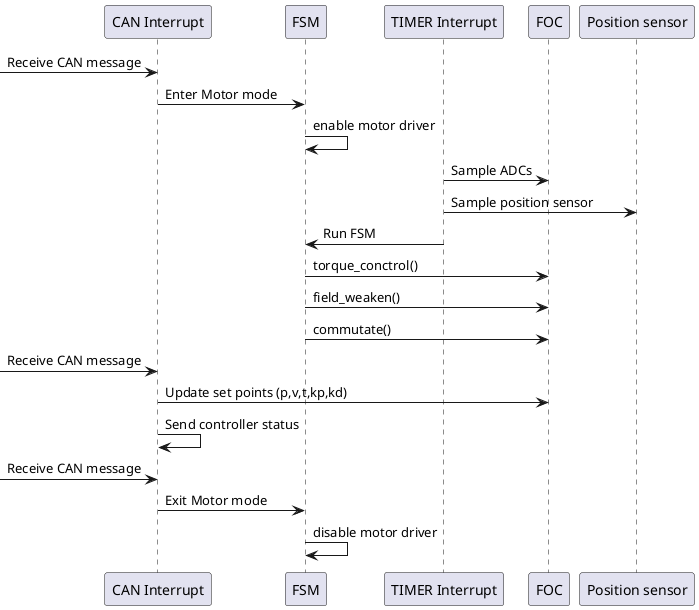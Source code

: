 @startuml
participant "CAN Interrupt" as CAN
participant "FSM" as FSM
participant "TIMER Interrupt" as TIM
participant "FOC" as FOC
participant "Position sensor" as Encoder

 -> CAN : Receive CAN message
CAN -> FSM : Enter Motor mode

FSM -> FSM : enable motor driver

TIM -> FOC : Sample ADCs
TIM -> Encoder : Sample position sensor
TIM -> FSM : Run FSM
FSM -> FOC : torque_conctrol()
FSM -> FOC : field_weaken()
FSM -> FOC : commutate()

 -> CAN : Receive CAN message
CAN -> FOC : Update set points (p,v,t,kp,kd)
CAN -> CAN : Send controller status

 -> CAN : Receive CAN message
CAN -> FSM : Exit Motor mode
FSM -> FSM : disable motor driver
@enduml